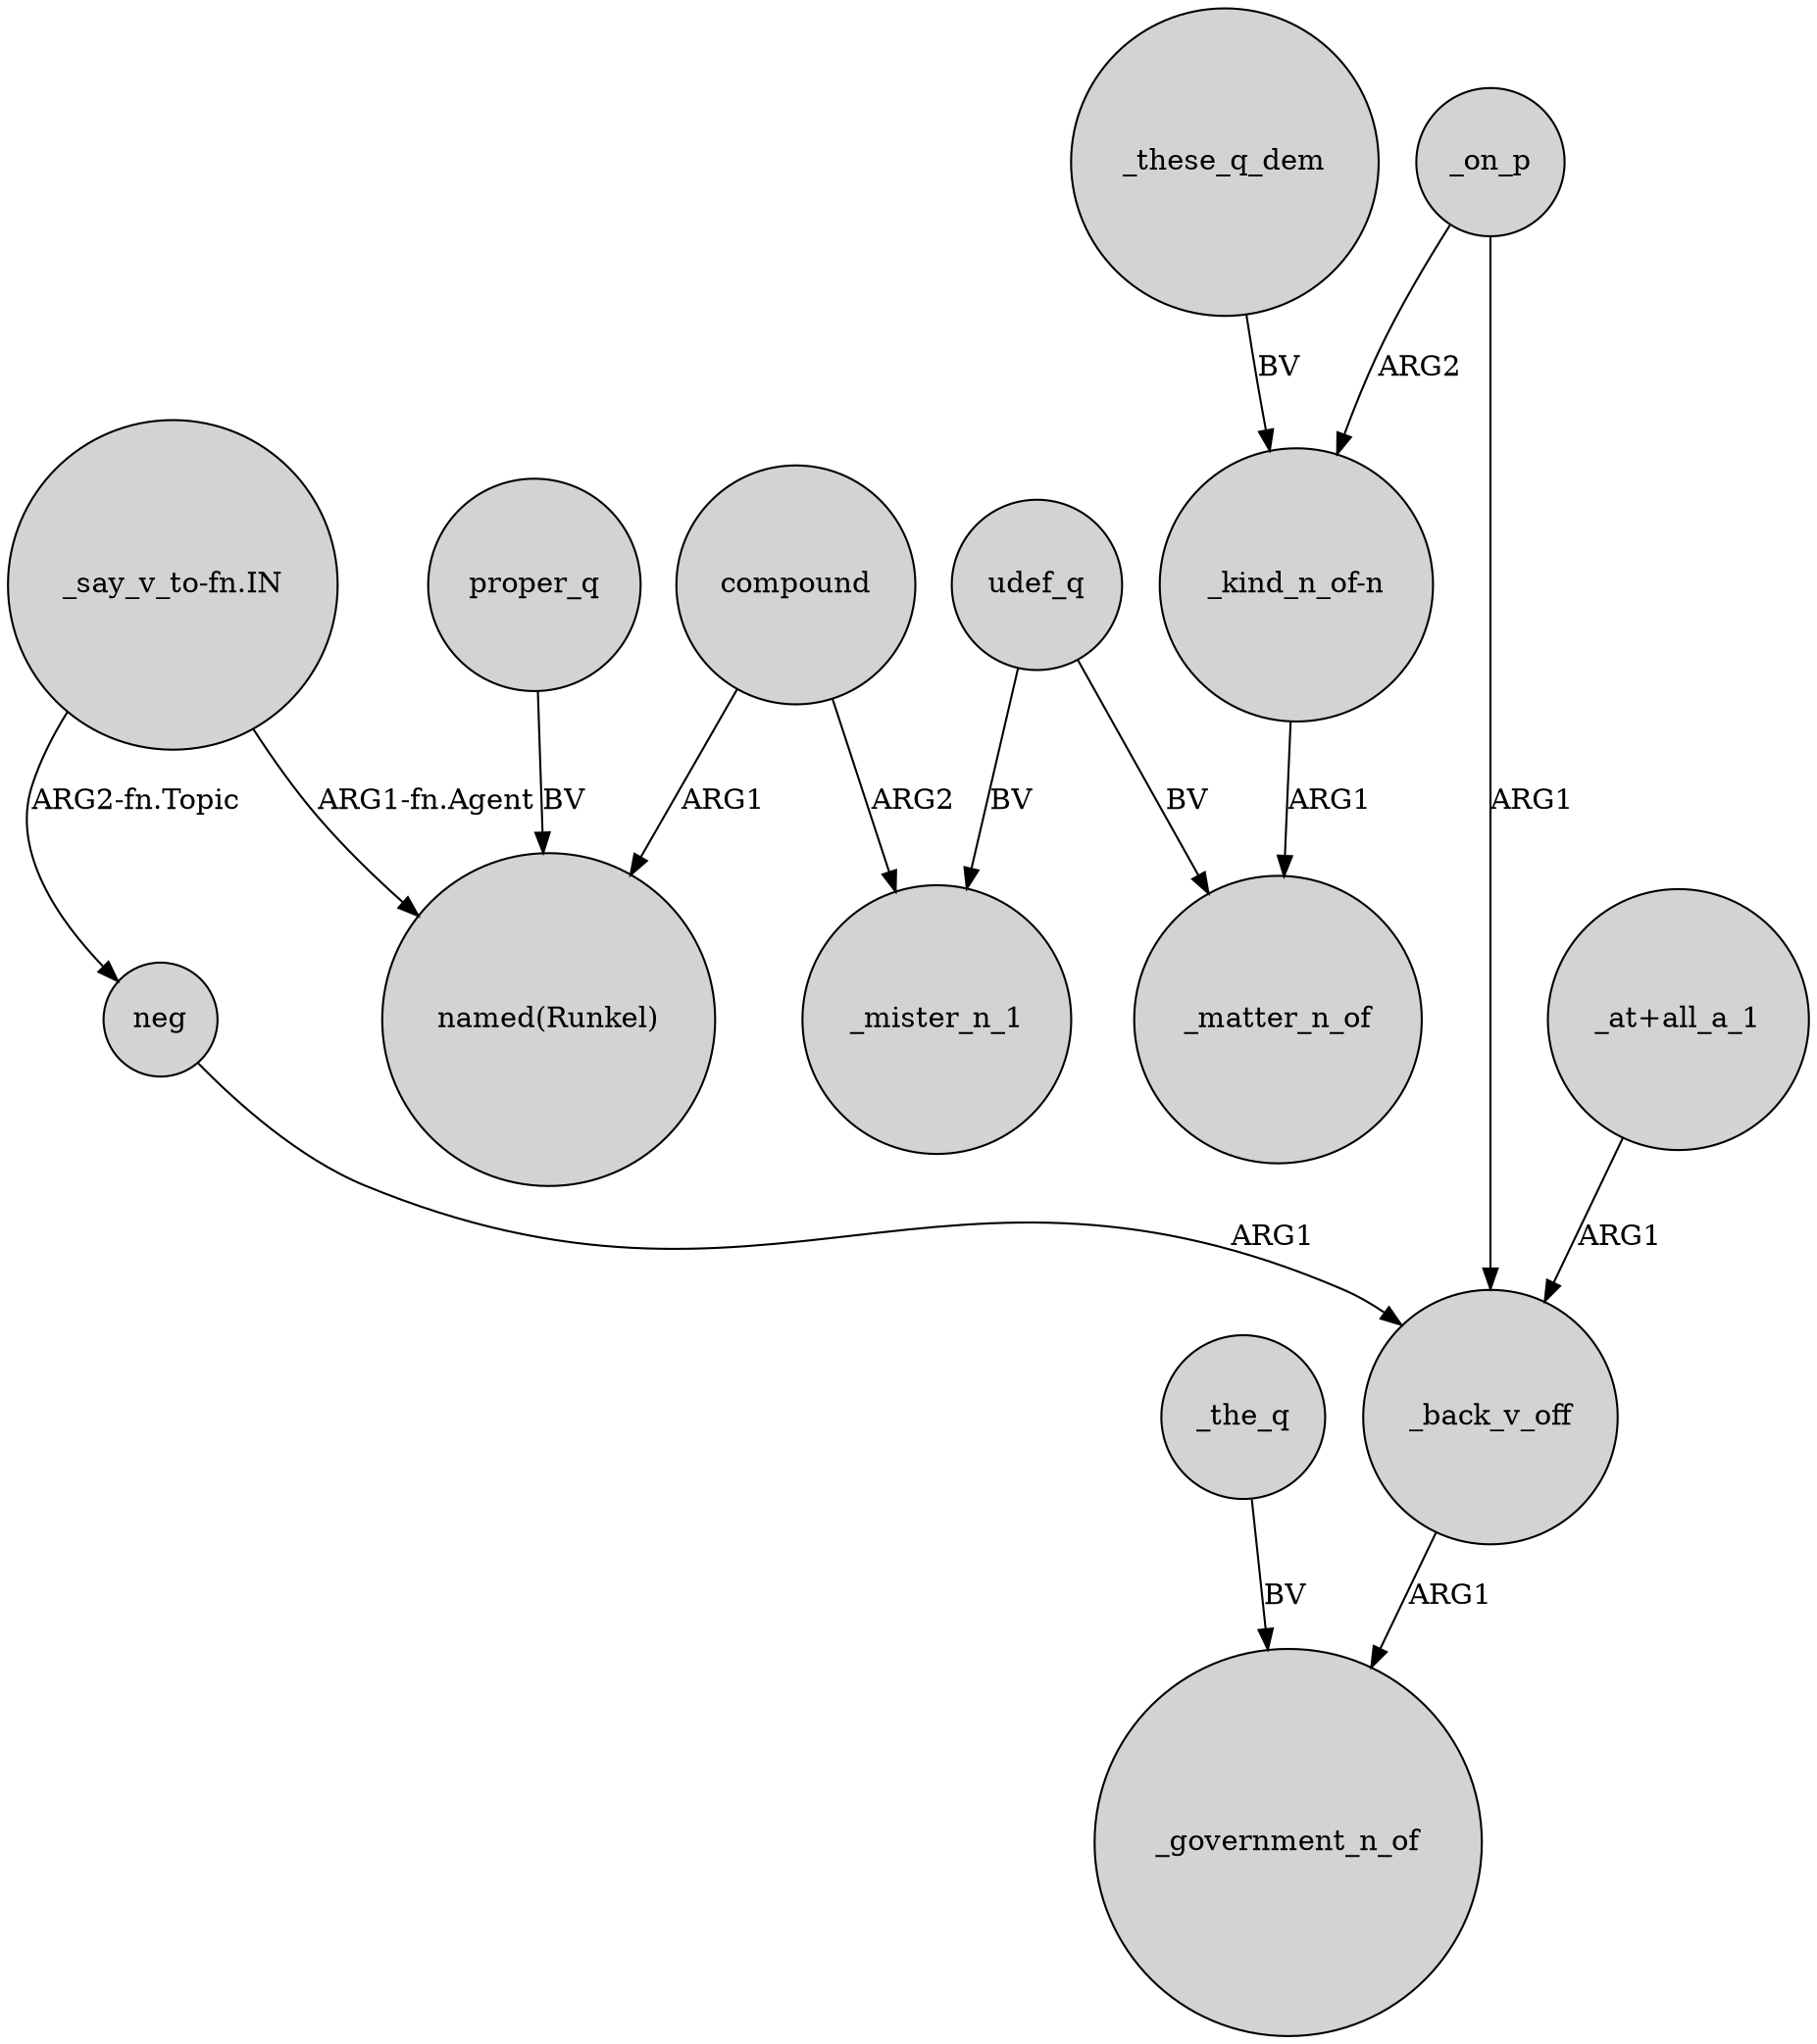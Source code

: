 digraph {
	node [shape=circle style=filled]
	_back_v_off -> _government_n_of [label=ARG1]
	_the_q -> _government_n_of [label=BV]
	udef_q -> _mister_n_1 [label=BV]
	compound -> "named(Runkel)" [label=ARG1]
	"_say_v_to-fn.IN" -> neg [label="ARG2-fn.Topic"]
	_on_p -> _back_v_off [label=ARG1]
	udef_q -> _matter_n_of [label=BV]
	proper_q -> "named(Runkel)" [label=BV]
	"_kind_n_of-n" -> _matter_n_of [label=ARG1]
	neg -> _back_v_off [label=ARG1]
	"_at+all_a_1" -> _back_v_off [label=ARG1]
	_on_p -> "_kind_n_of-n" [label=ARG2]
	"_say_v_to-fn.IN" -> "named(Runkel)" [label="ARG1-fn.Agent"]
	compound -> _mister_n_1 [label=ARG2]
	_these_q_dem -> "_kind_n_of-n" [label=BV]
}
